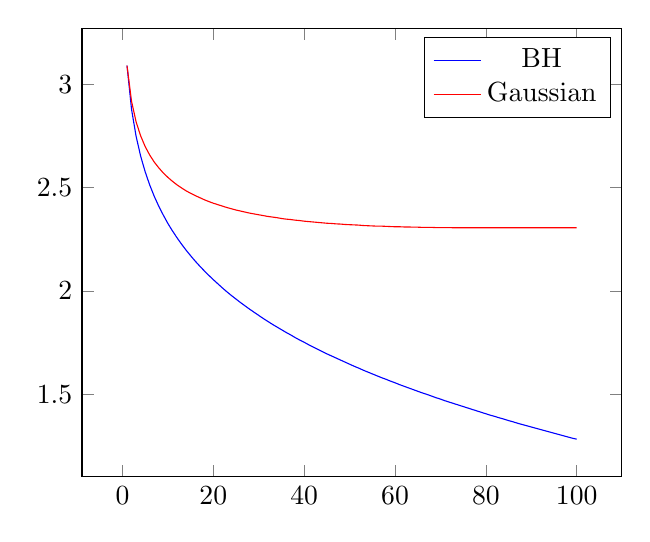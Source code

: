 \begin{tikzpicture}
\begin{axis}[no marks]
    \addplot+
        coordinates {
            (1,3.09)
            (2,2.878)
            (3,2.748)
            (4,2.652)
            (5,2.576)
            (6,2.512)
            (7,2.457)
            (8,2.409)
            (9,2.366)
            (10,2.326)
            (11,2.29)
            (12,2.257)
            (13,2.226)
            (14,2.197)
            (15,2.17)
            (16,2.144)
            (17,2.12)
            (18,2.097)
            (19,2.075)
            (20,2.054)
            (21,2.034)
            (22,2.014)
            (23,1.995)
            (24,1.977)
            (25,1.96)
            (26,1.943)
            (27,1.927)
            (28,1.911)
            (29,1.896)
            (30,1.881)
            (31,1.866)
            (32,1.852)
            (33,1.838)
            (34,1.825)
            (35,1.812)
            (36,1.799)
            (37,1.787)
            (38,1.774)
            (39,1.762)
            (40,1.751)
            (41,1.739)
            (42,1.728)
            (43,1.717)
            (44,1.706)
            (45,1.695)
            (46,1.685)
            (47,1.675)
            (48,1.665)
            (49,1.655)
            (50,1.645)
            (51,1.635)
            (52,1.626)
            (53,1.616)
            (54,1.607)
            (55,1.598)
            (56,1.589)
            (57,1.58)
            (58,1.572)
            (59,1.563)
            (60,1.555)
            (61,1.546)
            (62,1.538)
            (63,1.53)
            (64,1.522)
            (65,1.514)
            (66,1.506)
            (67,1.499)
            (68,1.491)
            (69,1.483)
            (70,1.476)
            (71,1.468)
            (72,1.461)
            (73,1.454)
            (74,1.447)
            (75,1.44)
            (76,1.433)
            (77,1.426)
            (78,1.419)
            (79,1.412)
            (80,1.405)
            (81,1.398)
            (82,1.392)
            (83,1.385)
            (84,1.379)
            (85,1.372)
            (86,1.366)
            (87,1.359)
            (88,1.353)
            (89,1.347)
            (90,1.341)
            (91,1.335)
            (92,1.329)
            (93,1.323)
            (94,1.317)
            (95,1.311)
            (96,1.305)
            (97,1.299)
            (98,1.293)
            (99,1.287)
            (100,1.282)
        }
        ;
    \addlegendentry {BH}
    \addplot+
        coordinates {
            (1,3.09)
            (2,2.917)
            (3,2.818)
            (4,2.75)
            (5,2.698)
            (6,2.657)
            (7,2.623)
            (8,2.595)
            (9,2.57)
            (10,2.549)
            (11,2.53)
            (12,2.513)
            (13,2.498)
            (14,2.484)
            (15,2.472)
            (16,2.461)
            (17,2.451)
            (18,2.441)
            (19,2.432)
            (20,2.424)
            (21,2.417)
            (22,2.41)
            (23,2.403)
            (24,2.397)
            (25,2.391)
            (26,2.386)
            (27,2.381)
            (28,2.376)
            (29,2.372)
            (30,2.368)
            (31,2.364)
            (32,2.36)
            (33,2.357)
            (34,2.354)
            (35,2.35)
            (36,2.347)
            (37,2.345)
            (38,2.342)
            (39,2.34)
            (40,2.337)
            (41,2.335)
            (42,2.333)
            (43,2.331)
            (44,2.329)
            (45,2.327)
            (46,2.326)
            (47,2.324)
            (48,2.323)
            (49,2.321)
            (50,2.32)
            (51,2.319)
            (52,2.318)
            (53,2.316)
            (54,2.315)
            (55,2.314)
            (56,2.313)
            (57,2.313)
            (58,2.312)
            (59,2.311)
            (60,2.31)
            (61,2.31)
            (62,2.309)
            (63,2.309)
            (64,2.308)
            (65,2.308)
            (66,2.307)
            (67,2.307)
            (68,2.307)
            (69,2.306)
            (70,2.306)
            (71,2.306)
            (72,2.306)
            (73,2.305)
            (74,2.305)
            (75,2.305)
            (76,2.305)
            (77,2.305)
            (78,2.305)
            (79,2.305)
            (80,2.305)
            (81,2.305)
            (82,2.305)
            (83,2.305)
            (84,2.305)
            (85,2.305)
            (86,2.305)
            (87,2.305)
            (88,2.305)
            (89,2.305)
            (90,2.305)
            (91,2.305)
            (92,2.305)
            (93,2.305)
            (94,2.305)
            (95,2.305)
            (96,2.305)
            (97,2.305)
            (98,2.305)
            (99,2.305)
            (100,2.305)
        }
        ;
    \addlegendentry {Gaussian}
\end{axis}
\end{tikzpicture}
